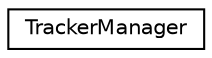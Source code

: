 digraph "Graphical Class Hierarchy"
{
 // LATEX_PDF_SIZE
  edge [fontname="Helvetica",fontsize="10",labelfontname="Helvetica",labelfontsize="10"];
  node [fontname="Helvetica",fontsize="10",shape=record];
  rankdir="LR";
  Node0 [label="TrackerManager",height=0.2,width=0.4,color="black", fillcolor="white", style="filled",URL="$class_tracker_manager.html",tooltip="Manager for all types of tracker."];
}
